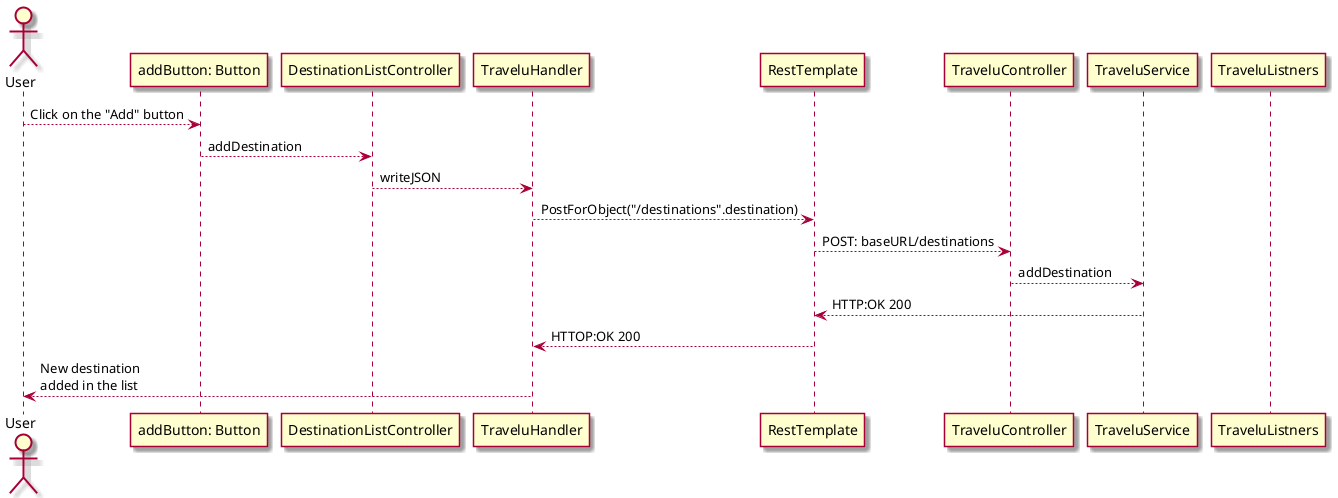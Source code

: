 @startuml sequenceDiagram
skin rose
actor User as user
participant "addButton: Button" as addButton
participant "DestinationListController" as destListCon
participant "TraveluHandler" as persistence
participant "RestTemplate" as rest
participant "TraveluController" as tcon
participant "TraveluService" as tser
participant "TraveluListners" as tlist 
' maybe add this to the diagram

user --> addButton : Click on the "Add" button
addButton --> destListCon : addDestination
destListCon --> persistence : writeJSON
persistence --> rest : PostForObject("/destinations".destination)
rest --> tcon : POST: baseURL/destinations
tcon --> tser : addDestination
tser --> rest : HTTP:OK 200
rest --> persistence : HTTOP:OK 200
persistence --> user : New destination \nadded in the list

@enduml